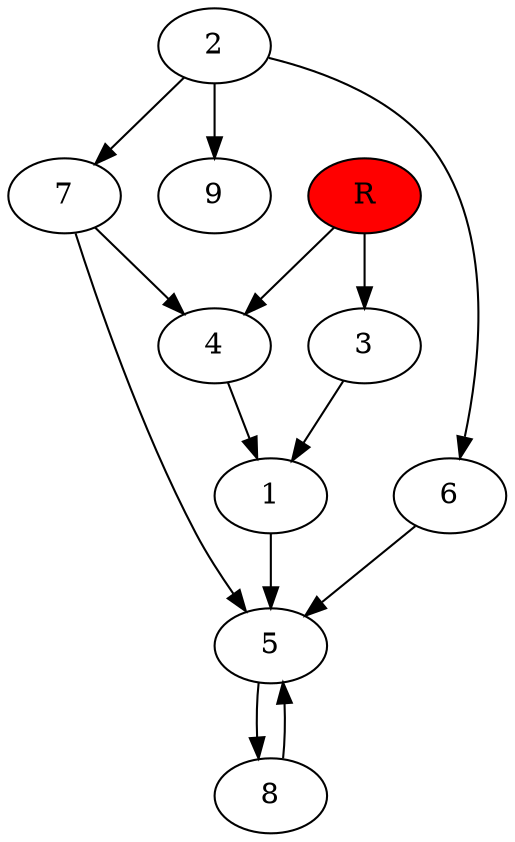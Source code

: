 digraph prb6778 {
	1
	2
	3
	4
	5
	6
	7
	8
	R [fillcolor="#ff0000" style=filled]
	1 -> 5
	2 -> 6
	2 -> 7
	2 -> 9
	3 -> 1
	4 -> 1
	5 -> 8
	6 -> 5
	7 -> 4
	7 -> 5
	8 -> 5
	R -> 3
	R -> 4
}
